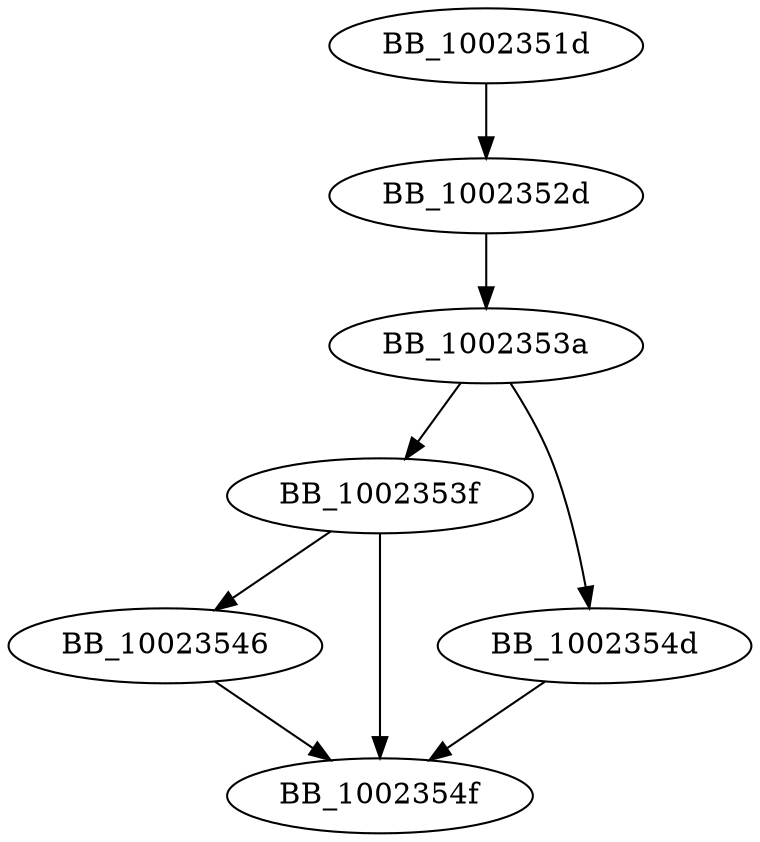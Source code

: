 DiGraph sub_1002351D{
BB_1002351d->BB_1002352d
BB_1002352d->BB_1002353a
BB_1002353a->BB_1002353f
BB_1002353a->BB_1002354d
BB_1002353f->BB_10023546
BB_1002353f->BB_1002354f
BB_10023546->BB_1002354f
BB_1002354d->BB_1002354f
}
